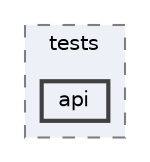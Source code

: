digraph "env/lib/python3.12/site-packages/pandas/tests/api"
{
 // LATEX_PDF_SIZE
  bgcolor="transparent";
  edge [fontname=Helvetica,fontsize=10,labelfontname=Helvetica,labelfontsize=10];
  node [fontname=Helvetica,fontsize=10,shape=box,height=0.2,width=0.4];
  compound=true
  subgraph clusterdir_91871cae130114fea1adc38d91e4f59c {
    graph [ bgcolor="#edf0f7", pencolor="grey50", label="tests", fontname=Helvetica,fontsize=10 style="filled,dashed", URL="dir_91871cae130114fea1adc38d91e4f59c.html",tooltip=""]
  dir_9336b781b4e2cc95eb605c252c927732 [label="api", fillcolor="#edf0f7", color="grey25", style="filled,bold", URL="dir_9336b781b4e2cc95eb605c252c927732.html",tooltip=""];
  }
}
